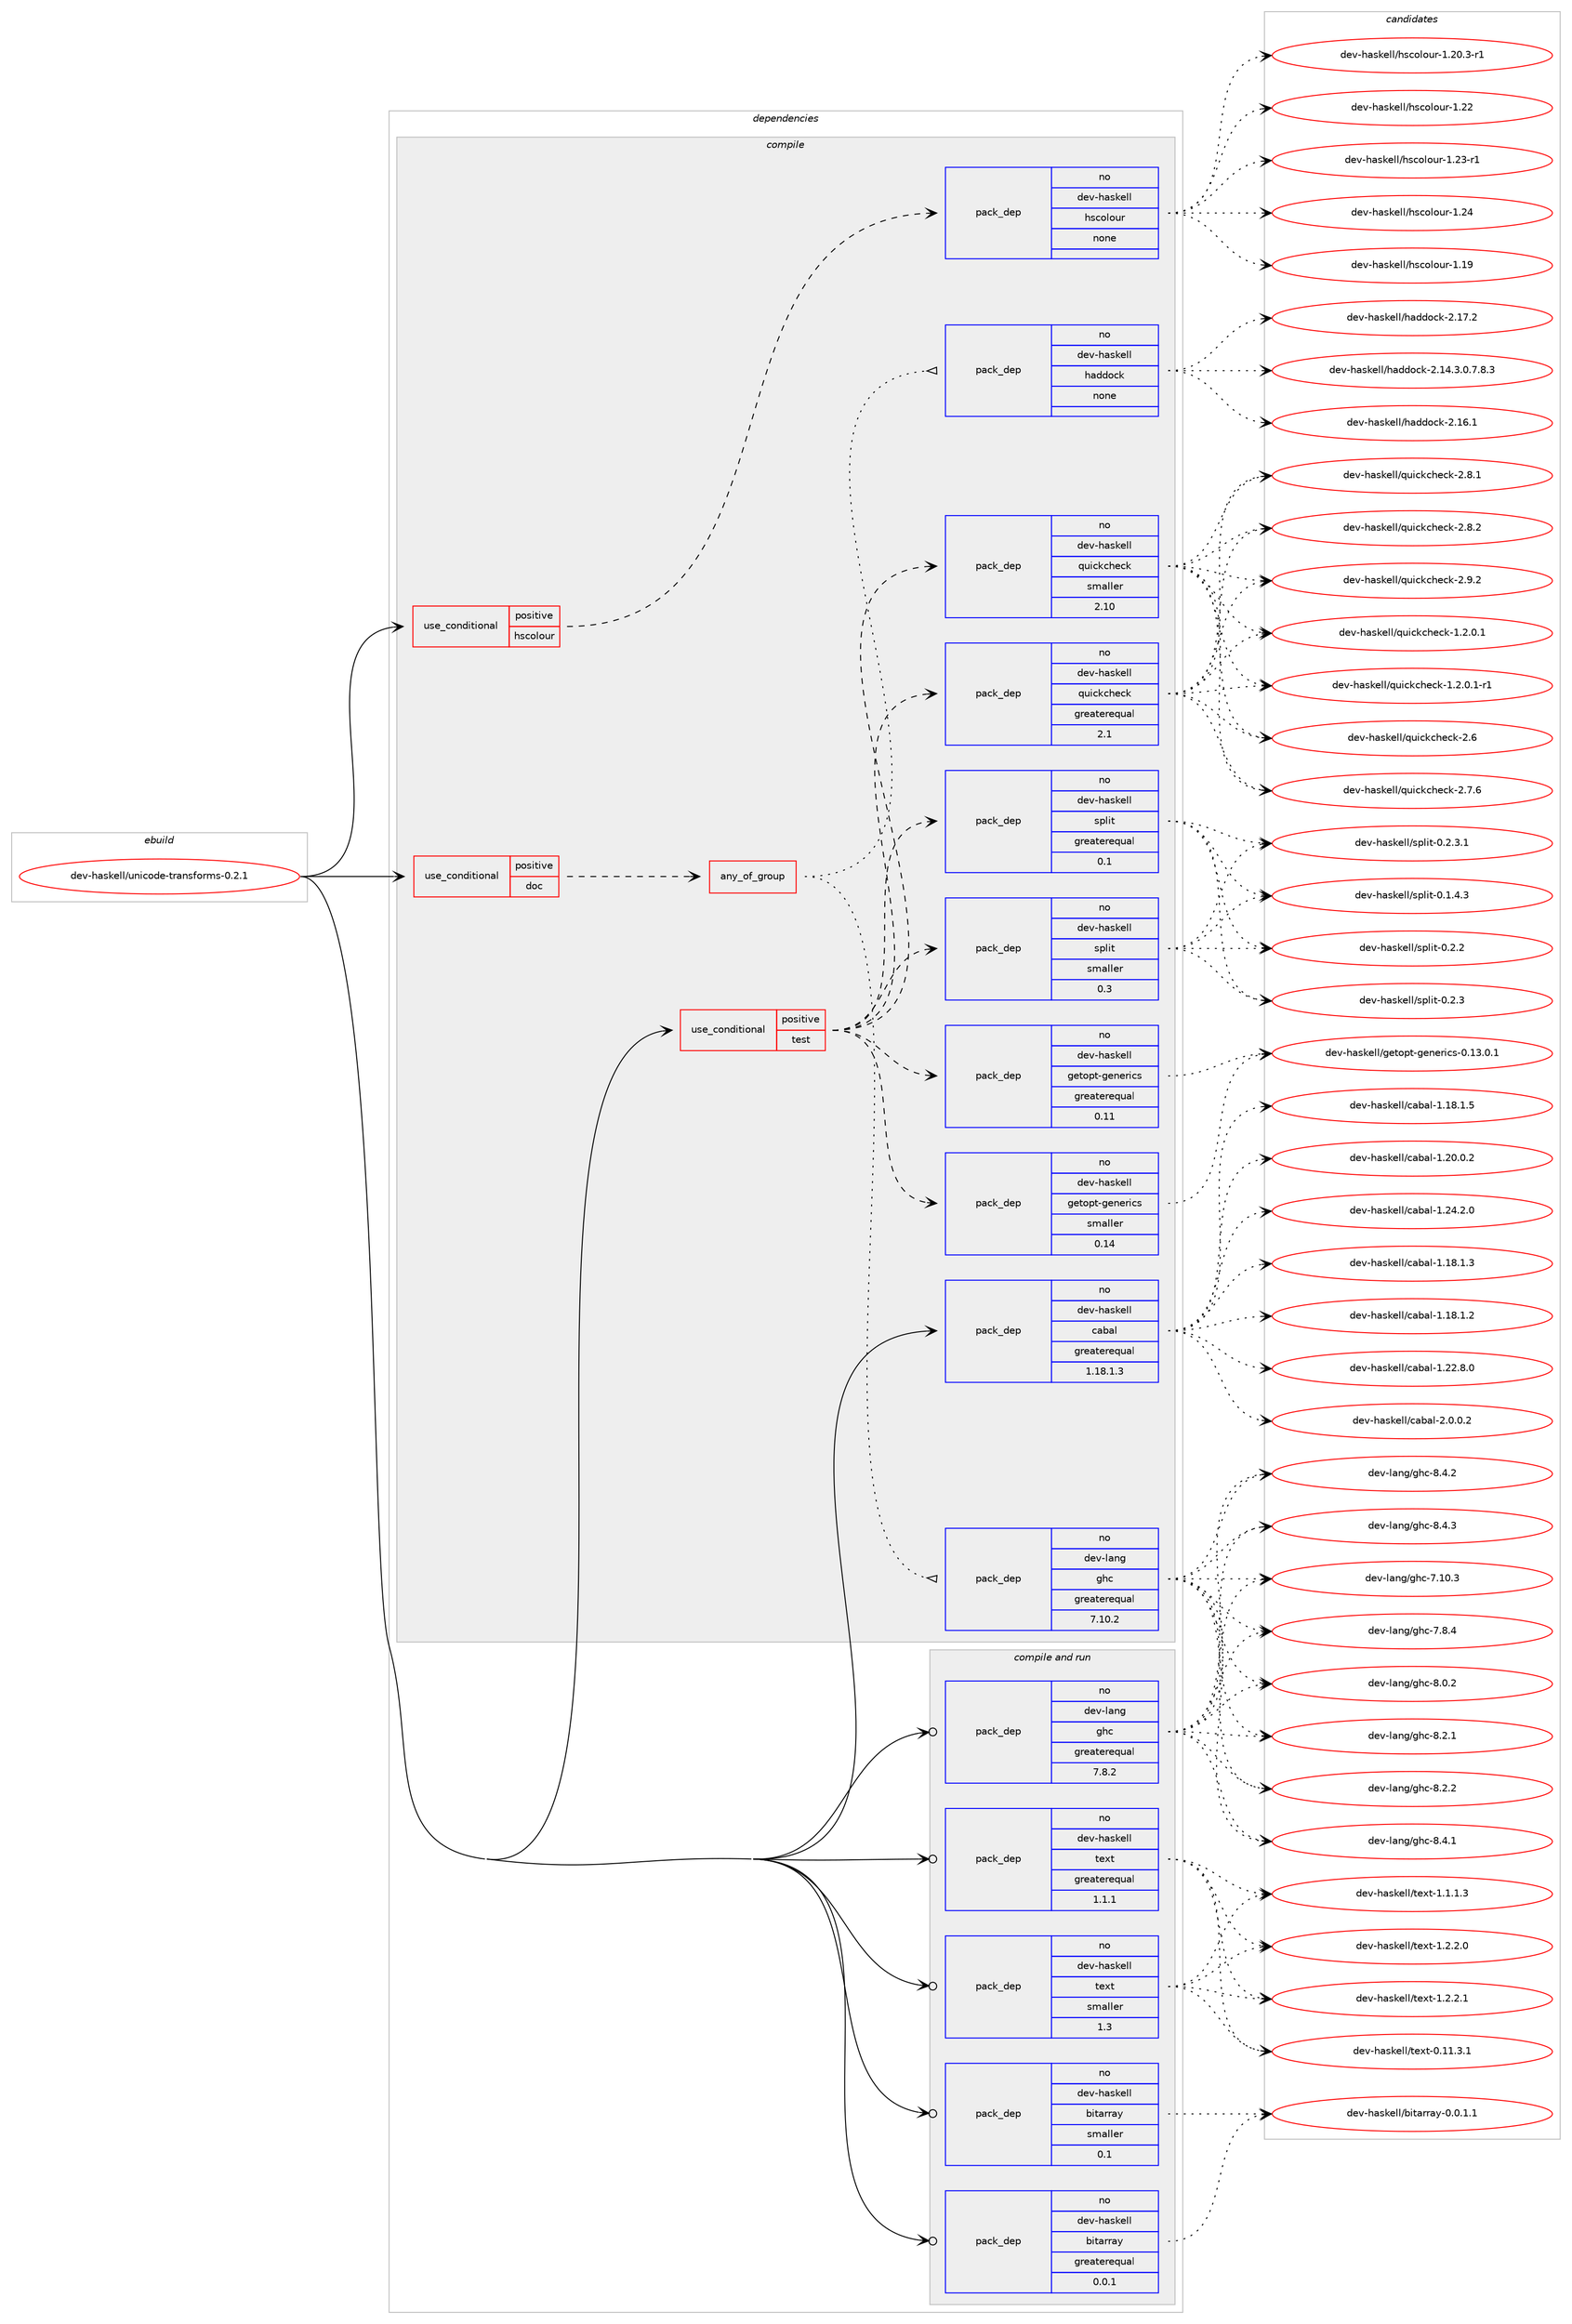 digraph prolog {

# *************
# Graph options
# *************

newrank=true;
concentrate=true;
compound=true;
graph [rankdir=LR,fontname=Helvetica,fontsize=10,ranksep=1.5];#, ranksep=2.5, nodesep=0.2];
edge  [arrowhead=vee];
node  [fontname=Helvetica,fontsize=10];

# **********
# The ebuild
# **********

subgraph cluster_leftcol {
color=gray;
rank=same;
label=<<i>ebuild</i>>;
id [label="dev-haskell/unicode-transforms-0.2.1", color=red, width=4, href="../dev-haskell/unicode-transforms-0.2.1.svg"];
}

# ****************
# The dependencies
# ****************

subgraph cluster_midcol {
color=gray;
label=<<i>dependencies</i>>;
subgraph cluster_compile {
fillcolor="#eeeeee";
style=filled;
label=<<i>compile</i>>;
subgraph cond361871 {
dependency1346523 [label=<<TABLE BORDER="0" CELLBORDER="1" CELLSPACING="0" CELLPADDING="4"><TR><TD ROWSPAN="3" CELLPADDING="10">use_conditional</TD></TR><TR><TD>positive</TD></TR><TR><TD>doc</TD></TR></TABLE>>, shape=none, color=red];
subgraph any21705 {
dependency1346524 [label=<<TABLE BORDER="0" CELLBORDER="1" CELLSPACING="0" CELLPADDING="4"><TR><TD CELLPADDING="10">any_of_group</TD></TR></TABLE>>, shape=none, color=red];subgraph pack962395 {
dependency1346525 [label=<<TABLE BORDER="0" CELLBORDER="1" CELLSPACING="0" CELLPADDING="4" WIDTH="220"><TR><TD ROWSPAN="6" CELLPADDING="30">pack_dep</TD></TR><TR><TD WIDTH="110">no</TD></TR><TR><TD>dev-haskell</TD></TR><TR><TD>haddock</TD></TR><TR><TD>none</TD></TR><TR><TD></TD></TR></TABLE>>, shape=none, color=blue];
}
dependency1346524:e -> dependency1346525:w [weight=20,style="dotted",arrowhead="oinv"];
subgraph pack962396 {
dependency1346526 [label=<<TABLE BORDER="0" CELLBORDER="1" CELLSPACING="0" CELLPADDING="4" WIDTH="220"><TR><TD ROWSPAN="6" CELLPADDING="30">pack_dep</TD></TR><TR><TD WIDTH="110">no</TD></TR><TR><TD>dev-lang</TD></TR><TR><TD>ghc</TD></TR><TR><TD>greaterequal</TD></TR><TR><TD>7.10.2</TD></TR></TABLE>>, shape=none, color=blue];
}
dependency1346524:e -> dependency1346526:w [weight=20,style="dotted",arrowhead="oinv"];
}
dependency1346523:e -> dependency1346524:w [weight=20,style="dashed",arrowhead="vee"];
}
id:e -> dependency1346523:w [weight=20,style="solid",arrowhead="vee"];
subgraph cond361872 {
dependency1346527 [label=<<TABLE BORDER="0" CELLBORDER="1" CELLSPACING="0" CELLPADDING="4"><TR><TD ROWSPAN="3" CELLPADDING="10">use_conditional</TD></TR><TR><TD>positive</TD></TR><TR><TD>hscolour</TD></TR></TABLE>>, shape=none, color=red];
subgraph pack962397 {
dependency1346528 [label=<<TABLE BORDER="0" CELLBORDER="1" CELLSPACING="0" CELLPADDING="4" WIDTH="220"><TR><TD ROWSPAN="6" CELLPADDING="30">pack_dep</TD></TR><TR><TD WIDTH="110">no</TD></TR><TR><TD>dev-haskell</TD></TR><TR><TD>hscolour</TD></TR><TR><TD>none</TD></TR><TR><TD></TD></TR></TABLE>>, shape=none, color=blue];
}
dependency1346527:e -> dependency1346528:w [weight=20,style="dashed",arrowhead="vee"];
}
id:e -> dependency1346527:w [weight=20,style="solid",arrowhead="vee"];
subgraph cond361873 {
dependency1346529 [label=<<TABLE BORDER="0" CELLBORDER="1" CELLSPACING="0" CELLPADDING="4"><TR><TD ROWSPAN="3" CELLPADDING="10">use_conditional</TD></TR><TR><TD>positive</TD></TR><TR><TD>test</TD></TR></TABLE>>, shape=none, color=red];
subgraph pack962398 {
dependency1346530 [label=<<TABLE BORDER="0" CELLBORDER="1" CELLSPACING="0" CELLPADDING="4" WIDTH="220"><TR><TD ROWSPAN="6" CELLPADDING="30">pack_dep</TD></TR><TR><TD WIDTH="110">no</TD></TR><TR><TD>dev-haskell</TD></TR><TR><TD>getopt-generics</TD></TR><TR><TD>greaterequal</TD></TR><TR><TD>0.11</TD></TR></TABLE>>, shape=none, color=blue];
}
dependency1346529:e -> dependency1346530:w [weight=20,style="dashed",arrowhead="vee"];
subgraph pack962399 {
dependency1346531 [label=<<TABLE BORDER="0" CELLBORDER="1" CELLSPACING="0" CELLPADDING="4" WIDTH="220"><TR><TD ROWSPAN="6" CELLPADDING="30">pack_dep</TD></TR><TR><TD WIDTH="110">no</TD></TR><TR><TD>dev-haskell</TD></TR><TR><TD>getopt-generics</TD></TR><TR><TD>smaller</TD></TR><TR><TD>0.14</TD></TR></TABLE>>, shape=none, color=blue];
}
dependency1346529:e -> dependency1346531:w [weight=20,style="dashed",arrowhead="vee"];
subgraph pack962400 {
dependency1346532 [label=<<TABLE BORDER="0" CELLBORDER="1" CELLSPACING="0" CELLPADDING="4" WIDTH="220"><TR><TD ROWSPAN="6" CELLPADDING="30">pack_dep</TD></TR><TR><TD WIDTH="110">no</TD></TR><TR><TD>dev-haskell</TD></TR><TR><TD>quickcheck</TD></TR><TR><TD>greaterequal</TD></TR><TR><TD>2.1</TD></TR></TABLE>>, shape=none, color=blue];
}
dependency1346529:e -> dependency1346532:w [weight=20,style="dashed",arrowhead="vee"];
subgraph pack962401 {
dependency1346533 [label=<<TABLE BORDER="0" CELLBORDER="1" CELLSPACING="0" CELLPADDING="4" WIDTH="220"><TR><TD ROWSPAN="6" CELLPADDING="30">pack_dep</TD></TR><TR><TD WIDTH="110">no</TD></TR><TR><TD>dev-haskell</TD></TR><TR><TD>quickcheck</TD></TR><TR><TD>smaller</TD></TR><TR><TD>2.10</TD></TR></TABLE>>, shape=none, color=blue];
}
dependency1346529:e -> dependency1346533:w [weight=20,style="dashed",arrowhead="vee"];
subgraph pack962402 {
dependency1346534 [label=<<TABLE BORDER="0" CELLBORDER="1" CELLSPACING="0" CELLPADDING="4" WIDTH="220"><TR><TD ROWSPAN="6" CELLPADDING="30">pack_dep</TD></TR><TR><TD WIDTH="110">no</TD></TR><TR><TD>dev-haskell</TD></TR><TR><TD>split</TD></TR><TR><TD>greaterequal</TD></TR><TR><TD>0.1</TD></TR></TABLE>>, shape=none, color=blue];
}
dependency1346529:e -> dependency1346534:w [weight=20,style="dashed",arrowhead="vee"];
subgraph pack962403 {
dependency1346535 [label=<<TABLE BORDER="0" CELLBORDER="1" CELLSPACING="0" CELLPADDING="4" WIDTH="220"><TR><TD ROWSPAN="6" CELLPADDING="30">pack_dep</TD></TR><TR><TD WIDTH="110">no</TD></TR><TR><TD>dev-haskell</TD></TR><TR><TD>split</TD></TR><TR><TD>smaller</TD></TR><TR><TD>0.3</TD></TR></TABLE>>, shape=none, color=blue];
}
dependency1346529:e -> dependency1346535:w [weight=20,style="dashed",arrowhead="vee"];
}
id:e -> dependency1346529:w [weight=20,style="solid",arrowhead="vee"];
subgraph pack962404 {
dependency1346536 [label=<<TABLE BORDER="0" CELLBORDER="1" CELLSPACING="0" CELLPADDING="4" WIDTH="220"><TR><TD ROWSPAN="6" CELLPADDING="30">pack_dep</TD></TR><TR><TD WIDTH="110">no</TD></TR><TR><TD>dev-haskell</TD></TR><TR><TD>cabal</TD></TR><TR><TD>greaterequal</TD></TR><TR><TD>1.18.1.3</TD></TR></TABLE>>, shape=none, color=blue];
}
id:e -> dependency1346536:w [weight=20,style="solid",arrowhead="vee"];
}
subgraph cluster_compileandrun {
fillcolor="#eeeeee";
style=filled;
label=<<i>compile and run</i>>;
subgraph pack962405 {
dependency1346537 [label=<<TABLE BORDER="0" CELLBORDER="1" CELLSPACING="0" CELLPADDING="4" WIDTH="220"><TR><TD ROWSPAN="6" CELLPADDING="30">pack_dep</TD></TR><TR><TD WIDTH="110">no</TD></TR><TR><TD>dev-haskell</TD></TR><TR><TD>bitarray</TD></TR><TR><TD>greaterequal</TD></TR><TR><TD>0.0.1</TD></TR></TABLE>>, shape=none, color=blue];
}
id:e -> dependency1346537:w [weight=20,style="solid",arrowhead="odotvee"];
subgraph pack962406 {
dependency1346538 [label=<<TABLE BORDER="0" CELLBORDER="1" CELLSPACING="0" CELLPADDING="4" WIDTH="220"><TR><TD ROWSPAN="6" CELLPADDING="30">pack_dep</TD></TR><TR><TD WIDTH="110">no</TD></TR><TR><TD>dev-haskell</TD></TR><TR><TD>bitarray</TD></TR><TR><TD>smaller</TD></TR><TR><TD>0.1</TD></TR></TABLE>>, shape=none, color=blue];
}
id:e -> dependency1346538:w [weight=20,style="solid",arrowhead="odotvee"];
subgraph pack962407 {
dependency1346539 [label=<<TABLE BORDER="0" CELLBORDER="1" CELLSPACING="0" CELLPADDING="4" WIDTH="220"><TR><TD ROWSPAN="6" CELLPADDING="30">pack_dep</TD></TR><TR><TD WIDTH="110">no</TD></TR><TR><TD>dev-haskell</TD></TR><TR><TD>text</TD></TR><TR><TD>greaterequal</TD></TR><TR><TD>1.1.1</TD></TR></TABLE>>, shape=none, color=blue];
}
id:e -> dependency1346539:w [weight=20,style="solid",arrowhead="odotvee"];
subgraph pack962408 {
dependency1346540 [label=<<TABLE BORDER="0" CELLBORDER="1" CELLSPACING="0" CELLPADDING="4" WIDTH="220"><TR><TD ROWSPAN="6" CELLPADDING="30">pack_dep</TD></TR><TR><TD WIDTH="110">no</TD></TR><TR><TD>dev-haskell</TD></TR><TR><TD>text</TD></TR><TR><TD>smaller</TD></TR><TR><TD>1.3</TD></TR></TABLE>>, shape=none, color=blue];
}
id:e -> dependency1346540:w [weight=20,style="solid",arrowhead="odotvee"];
subgraph pack962409 {
dependency1346541 [label=<<TABLE BORDER="0" CELLBORDER="1" CELLSPACING="0" CELLPADDING="4" WIDTH="220"><TR><TD ROWSPAN="6" CELLPADDING="30">pack_dep</TD></TR><TR><TD WIDTH="110">no</TD></TR><TR><TD>dev-lang</TD></TR><TR><TD>ghc</TD></TR><TR><TD>greaterequal</TD></TR><TR><TD>7.8.2</TD></TR></TABLE>>, shape=none, color=blue];
}
id:e -> dependency1346541:w [weight=20,style="solid",arrowhead="odotvee"];
}
subgraph cluster_run {
fillcolor="#eeeeee";
style=filled;
label=<<i>run</i>>;
}
}

# **************
# The candidates
# **************

subgraph cluster_choices {
rank=same;
color=gray;
label=<<i>candidates</i>>;

subgraph choice962395 {
color=black;
nodesep=1;
choice1001011184510497115107101108108471049710010011199107455046495246514648465546564651 [label="dev-haskell/haddock-2.14.3.0.7.8.3", color=red, width=4,href="../dev-haskell/haddock-2.14.3.0.7.8.3.svg"];
choice100101118451049711510710110810847104971001001119910745504649544649 [label="dev-haskell/haddock-2.16.1", color=red, width=4,href="../dev-haskell/haddock-2.16.1.svg"];
choice100101118451049711510710110810847104971001001119910745504649554650 [label="dev-haskell/haddock-2.17.2", color=red, width=4,href="../dev-haskell/haddock-2.17.2.svg"];
dependency1346525:e -> choice1001011184510497115107101108108471049710010011199107455046495246514648465546564651:w [style=dotted,weight="100"];
dependency1346525:e -> choice100101118451049711510710110810847104971001001119910745504649544649:w [style=dotted,weight="100"];
dependency1346525:e -> choice100101118451049711510710110810847104971001001119910745504649554650:w [style=dotted,weight="100"];
}
subgraph choice962396 {
color=black;
nodesep=1;
choice1001011184510897110103471031049945554649484651 [label="dev-lang/ghc-7.10.3", color=red, width=4,href="../dev-lang/ghc-7.10.3.svg"];
choice10010111845108971101034710310499455546564652 [label="dev-lang/ghc-7.8.4", color=red, width=4,href="../dev-lang/ghc-7.8.4.svg"];
choice10010111845108971101034710310499455646484650 [label="dev-lang/ghc-8.0.2", color=red, width=4,href="../dev-lang/ghc-8.0.2.svg"];
choice10010111845108971101034710310499455646504649 [label="dev-lang/ghc-8.2.1", color=red, width=4,href="../dev-lang/ghc-8.2.1.svg"];
choice10010111845108971101034710310499455646504650 [label="dev-lang/ghc-8.2.2", color=red, width=4,href="../dev-lang/ghc-8.2.2.svg"];
choice10010111845108971101034710310499455646524649 [label="dev-lang/ghc-8.4.1", color=red, width=4,href="../dev-lang/ghc-8.4.1.svg"];
choice10010111845108971101034710310499455646524650 [label="dev-lang/ghc-8.4.2", color=red, width=4,href="../dev-lang/ghc-8.4.2.svg"];
choice10010111845108971101034710310499455646524651 [label="dev-lang/ghc-8.4.3", color=red, width=4,href="../dev-lang/ghc-8.4.3.svg"];
dependency1346526:e -> choice1001011184510897110103471031049945554649484651:w [style=dotted,weight="100"];
dependency1346526:e -> choice10010111845108971101034710310499455546564652:w [style=dotted,weight="100"];
dependency1346526:e -> choice10010111845108971101034710310499455646484650:w [style=dotted,weight="100"];
dependency1346526:e -> choice10010111845108971101034710310499455646504649:w [style=dotted,weight="100"];
dependency1346526:e -> choice10010111845108971101034710310499455646504650:w [style=dotted,weight="100"];
dependency1346526:e -> choice10010111845108971101034710310499455646524649:w [style=dotted,weight="100"];
dependency1346526:e -> choice10010111845108971101034710310499455646524650:w [style=dotted,weight="100"];
dependency1346526:e -> choice10010111845108971101034710310499455646524651:w [style=dotted,weight="100"];
}
subgraph choice962397 {
color=black;
nodesep=1;
choice100101118451049711510710110810847104115991111081111171144549464957 [label="dev-haskell/hscolour-1.19", color=red, width=4,href="../dev-haskell/hscolour-1.19.svg"];
choice10010111845104971151071011081084710411599111108111117114454946504846514511449 [label="dev-haskell/hscolour-1.20.3-r1", color=red, width=4,href="../dev-haskell/hscolour-1.20.3-r1.svg"];
choice100101118451049711510710110810847104115991111081111171144549465050 [label="dev-haskell/hscolour-1.22", color=red, width=4,href="../dev-haskell/hscolour-1.22.svg"];
choice1001011184510497115107101108108471041159911110811111711445494650514511449 [label="dev-haskell/hscolour-1.23-r1", color=red, width=4,href="../dev-haskell/hscolour-1.23-r1.svg"];
choice100101118451049711510710110810847104115991111081111171144549465052 [label="dev-haskell/hscolour-1.24", color=red, width=4,href="../dev-haskell/hscolour-1.24.svg"];
dependency1346528:e -> choice100101118451049711510710110810847104115991111081111171144549464957:w [style=dotted,weight="100"];
dependency1346528:e -> choice10010111845104971151071011081084710411599111108111117114454946504846514511449:w [style=dotted,weight="100"];
dependency1346528:e -> choice100101118451049711510710110810847104115991111081111171144549465050:w [style=dotted,weight="100"];
dependency1346528:e -> choice1001011184510497115107101108108471041159911110811111711445494650514511449:w [style=dotted,weight="100"];
dependency1346528:e -> choice100101118451049711510710110810847104115991111081111171144549465052:w [style=dotted,weight="100"];
}
subgraph choice962398 {
color=black;
nodesep=1;
choice1001011184510497115107101108108471031011161111121164510310111010111410599115454846495146484649 [label="dev-haskell/getopt-generics-0.13.0.1", color=red, width=4,href="../dev-haskell/getopt-generics-0.13.0.1.svg"];
dependency1346530:e -> choice1001011184510497115107101108108471031011161111121164510310111010111410599115454846495146484649:w [style=dotted,weight="100"];
}
subgraph choice962399 {
color=black;
nodesep=1;
choice1001011184510497115107101108108471031011161111121164510310111010111410599115454846495146484649 [label="dev-haskell/getopt-generics-0.13.0.1", color=red, width=4,href="../dev-haskell/getopt-generics-0.13.0.1.svg"];
dependency1346531:e -> choice1001011184510497115107101108108471031011161111121164510310111010111410599115454846495146484649:w [style=dotted,weight="100"];
}
subgraph choice962400 {
color=black;
nodesep=1;
choice1001011184510497115107101108108471131171059910799104101991074549465046484649 [label="dev-haskell/quickcheck-1.2.0.1", color=red, width=4,href="../dev-haskell/quickcheck-1.2.0.1.svg"];
choice10010111845104971151071011081084711311710599107991041019910745494650464846494511449 [label="dev-haskell/quickcheck-1.2.0.1-r1", color=red, width=4,href="../dev-haskell/quickcheck-1.2.0.1-r1.svg"];
choice10010111845104971151071011081084711311710599107991041019910745504654 [label="dev-haskell/quickcheck-2.6", color=red, width=4,href="../dev-haskell/quickcheck-2.6.svg"];
choice100101118451049711510710110810847113117105991079910410199107455046554654 [label="dev-haskell/quickcheck-2.7.6", color=red, width=4,href="../dev-haskell/quickcheck-2.7.6.svg"];
choice100101118451049711510710110810847113117105991079910410199107455046564649 [label="dev-haskell/quickcheck-2.8.1", color=red, width=4,href="../dev-haskell/quickcheck-2.8.1.svg"];
choice100101118451049711510710110810847113117105991079910410199107455046564650 [label="dev-haskell/quickcheck-2.8.2", color=red, width=4,href="../dev-haskell/quickcheck-2.8.2.svg"];
choice100101118451049711510710110810847113117105991079910410199107455046574650 [label="dev-haskell/quickcheck-2.9.2", color=red, width=4,href="../dev-haskell/quickcheck-2.9.2.svg"];
dependency1346532:e -> choice1001011184510497115107101108108471131171059910799104101991074549465046484649:w [style=dotted,weight="100"];
dependency1346532:e -> choice10010111845104971151071011081084711311710599107991041019910745494650464846494511449:w [style=dotted,weight="100"];
dependency1346532:e -> choice10010111845104971151071011081084711311710599107991041019910745504654:w [style=dotted,weight="100"];
dependency1346532:e -> choice100101118451049711510710110810847113117105991079910410199107455046554654:w [style=dotted,weight="100"];
dependency1346532:e -> choice100101118451049711510710110810847113117105991079910410199107455046564649:w [style=dotted,weight="100"];
dependency1346532:e -> choice100101118451049711510710110810847113117105991079910410199107455046564650:w [style=dotted,weight="100"];
dependency1346532:e -> choice100101118451049711510710110810847113117105991079910410199107455046574650:w [style=dotted,weight="100"];
}
subgraph choice962401 {
color=black;
nodesep=1;
choice1001011184510497115107101108108471131171059910799104101991074549465046484649 [label="dev-haskell/quickcheck-1.2.0.1", color=red, width=4,href="../dev-haskell/quickcheck-1.2.0.1.svg"];
choice10010111845104971151071011081084711311710599107991041019910745494650464846494511449 [label="dev-haskell/quickcheck-1.2.0.1-r1", color=red, width=4,href="../dev-haskell/quickcheck-1.2.0.1-r1.svg"];
choice10010111845104971151071011081084711311710599107991041019910745504654 [label="dev-haskell/quickcheck-2.6", color=red, width=4,href="../dev-haskell/quickcheck-2.6.svg"];
choice100101118451049711510710110810847113117105991079910410199107455046554654 [label="dev-haskell/quickcheck-2.7.6", color=red, width=4,href="../dev-haskell/quickcheck-2.7.6.svg"];
choice100101118451049711510710110810847113117105991079910410199107455046564649 [label="dev-haskell/quickcheck-2.8.1", color=red, width=4,href="../dev-haskell/quickcheck-2.8.1.svg"];
choice100101118451049711510710110810847113117105991079910410199107455046564650 [label="dev-haskell/quickcheck-2.8.2", color=red, width=4,href="../dev-haskell/quickcheck-2.8.2.svg"];
choice100101118451049711510710110810847113117105991079910410199107455046574650 [label="dev-haskell/quickcheck-2.9.2", color=red, width=4,href="../dev-haskell/quickcheck-2.9.2.svg"];
dependency1346533:e -> choice1001011184510497115107101108108471131171059910799104101991074549465046484649:w [style=dotted,weight="100"];
dependency1346533:e -> choice10010111845104971151071011081084711311710599107991041019910745494650464846494511449:w [style=dotted,weight="100"];
dependency1346533:e -> choice10010111845104971151071011081084711311710599107991041019910745504654:w [style=dotted,weight="100"];
dependency1346533:e -> choice100101118451049711510710110810847113117105991079910410199107455046554654:w [style=dotted,weight="100"];
dependency1346533:e -> choice100101118451049711510710110810847113117105991079910410199107455046564649:w [style=dotted,weight="100"];
dependency1346533:e -> choice100101118451049711510710110810847113117105991079910410199107455046564650:w [style=dotted,weight="100"];
dependency1346533:e -> choice100101118451049711510710110810847113117105991079910410199107455046574650:w [style=dotted,weight="100"];
}
subgraph choice962402 {
color=black;
nodesep=1;
choice1001011184510497115107101108108471151121081051164548464946524651 [label="dev-haskell/split-0.1.4.3", color=red, width=4,href="../dev-haskell/split-0.1.4.3.svg"];
choice100101118451049711510710110810847115112108105116454846504650 [label="dev-haskell/split-0.2.2", color=red, width=4,href="../dev-haskell/split-0.2.2.svg"];
choice100101118451049711510710110810847115112108105116454846504651 [label="dev-haskell/split-0.2.3", color=red, width=4,href="../dev-haskell/split-0.2.3.svg"];
choice1001011184510497115107101108108471151121081051164548465046514649 [label="dev-haskell/split-0.2.3.1", color=red, width=4,href="../dev-haskell/split-0.2.3.1.svg"];
dependency1346534:e -> choice1001011184510497115107101108108471151121081051164548464946524651:w [style=dotted,weight="100"];
dependency1346534:e -> choice100101118451049711510710110810847115112108105116454846504650:w [style=dotted,weight="100"];
dependency1346534:e -> choice100101118451049711510710110810847115112108105116454846504651:w [style=dotted,weight="100"];
dependency1346534:e -> choice1001011184510497115107101108108471151121081051164548465046514649:w [style=dotted,weight="100"];
}
subgraph choice962403 {
color=black;
nodesep=1;
choice1001011184510497115107101108108471151121081051164548464946524651 [label="dev-haskell/split-0.1.4.3", color=red, width=4,href="../dev-haskell/split-0.1.4.3.svg"];
choice100101118451049711510710110810847115112108105116454846504650 [label="dev-haskell/split-0.2.2", color=red, width=4,href="../dev-haskell/split-0.2.2.svg"];
choice100101118451049711510710110810847115112108105116454846504651 [label="dev-haskell/split-0.2.3", color=red, width=4,href="../dev-haskell/split-0.2.3.svg"];
choice1001011184510497115107101108108471151121081051164548465046514649 [label="dev-haskell/split-0.2.3.1", color=red, width=4,href="../dev-haskell/split-0.2.3.1.svg"];
dependency1346535:e -> choice1001011184510497115107101108108471151121081051164548464946524651:w [style=dotted,weight="100"];
dependency1346535:e -> choice100101118451049711510710110810847115112108105116454846504650:w [style=dotted,weight="100"];
dependency1346535:e -> choice100101118451049711510710110810847115112108105116454846504651:w [style=dotted,weight="100"];
dependency1346535:e -> choice1001011184510497115107101108108471151121081051164548465046514649:w [style=dotted,weight="100"];
}
subgraph choice962404 {
color=black;
nodesep=1;
choice10010111845104971151071011081084799979897108454946495646494650 [label="dev-haskell/cabal-1.18.1.2", color=red, width=4,href="../dev-haskell/cabal-1.18.1.2.svg"];
choice10010111845104971151071011081084799979897108454946495646494651 [label="dev-haskell/cabal-1.18.1.3", color=red, width=4,href="../dev-haskell/cabal-1.18.1.3.svg"];
choice10010111845104971151071011081084799979897108454946495646494653 [label="dev-haskell/cabal-1.18.1.5", color=red, width=4,href="../dev-haskell/cabal-1.18.1.5.svg"];
choice10010111845104971151071011081084799979897108454946504846484650 [label="dev-haskell/cabal-1.20.0.2", color=red, width=4,href="../dev-haskell/cabal-1.20.0.2.svg"];
choice10010111845104971151071011081084799979897108454946505046564648 [label="dev-haskell/cabal-1.22.8.0", color=red, width=4,href="../dev-haskell/cabal-1.22.8.0.svg"];
choice10010111845104971151071011081084799979897108454946505246504648 [label="dev-haskell/cabal-1.24.2.0", color=red, width=4,href="../dev-haskell/cabal-1.24.2.0.svg"];
choice100101118451049711510710110810847999798971084550464846484650 [label="dev-haskell/cabal-2.0.0.2", color=red, width=4,href="../dev-haskell/cabal-2.0.0.2.svg"];
dependency1346536:e -> choice10010111845104971151071011081084799979897108454946495646494650:w [style=dotted,weight="100"];
dependency1346536:e -> choice10010111845104971151071011081084799979897108454946495646494651:w [style=dotted,weight="100"];
dependency1346536:e -> choice10010111845104971151071011081084799979897108454946495646494653:w [style=dotted,weight="100"];
dependency1346536:e -> choice10010111845104971151071011081084799979897108454946504846484650:w [style=dotted,weight="100"];
dependency1346536:e -> choice10010111845104971151071011081084799979897108454946505046564648:w [style=dotted,weight="100"];
dependency1346536:e -> choice10010111845104971151071011081084799979897108454946505246504648:w [style=dotted,weight="100"];
dependency1346536:e -> choice100101118451049711510710110810847999798971084550464846484650:w [style=dotted,weight="100"];
}
subgraph choice962405 {
color=black;
nodesep=1;
choice1001011184510497115107101108108479810511697114114971214548464846494649 [label="dev-haskell/bitarray-0.0.1.1", color=red, width=4,href="../dev-haskell/bitarray-0.0.1.1.svg"];
dependency1346537:e -> choice1001011184510497115107101108108479810511697114114971214548464846494649:w [style=dotted,weight="100"];
}
subgraph choice962406 {
color=black;
nodesep=1;
choice1001011184510497115107101108108479810511697114114971214548464846494649 [label="dev-haskell/bitarray-0.0.1.1", color=red, width=4,href="../dev-haskell/bitarray-0.0.1.1.svg"];
dependency1346538:e -> choice1001011184510497115107101108108479810511697114114971214548464846494649:w [style=dotted,weight="100"];
}
subgraph choice962407 {
color=black;
nodesep=1;
choice100101118451049711510710110810847116101120116454846494946514649 [label="dev-haskell/text-0.11.3.1", color=red, width=4,href="../dev-haskell/text-0.11.3.1.svg"];
choice1001011184510497115107101108108471161011201164549464946494651 [label="dev-haskell/text-1.1.1.3", color=red, width=4,href="../dev-haskell/text-1.1.1.3.svg"];
choice1001011184510497115107101108108471161011201164549465046504648 [label="dev-haskell/text-1.2.2.0", color=red, width=4,href="../dev-haskell/text-1.2.2.0.svg"];
choice1001011184510497115107101108108471161011201164549465046504649 [label="dev-haskell/text-1.2.2.1", color=red, width=4,href="../dev-haskell/text-1.2.2.1.svg"];
dependency1346539:e -> choice100101118451049711510710110810847116101120116454846494946514649:w [style=dotted,weight="100"];
dependency1346539:e -> choice1001011184510497115107101108108471161011201164549464946494651:w [style=dotted,weight="100"];
dependency1346539:e -> choice1001011184510497115107101108108471161011201164549465046504648:w [style=dotted,weight="100"];
dependency1346539:e -> choice1001011184510497115107101108108471161011201164549465046504649:w [style=dotted,weight="100"];
}
subgraph choice962408 {
color=black;
nodesep=1;
choice100101118451049711510710110810847116101120116454846494946514649 [label="dev-haskell/text-0.11.3.1", color=red, width=4,href="../dev-haskell/text-0.11.3.1.svg"];
choice1001011184510497115107101108108471161011201164549464946494651 [label="dev-haskell/text-1.1.1.3", color=red, width=4,href="../dev-haskell/text-1.1.1.3.svg"];
choice1001011184510497115107101108108471161011201164549465046504648 [label="dev-haskell/text-1.2.2.0", color=red, width=4,href="../dev-haskell/text-1.2.2.0.svg"];
choice1001011184510497115107101108108471161011201164549465046504649 [label="dev-haskell/text-1.2.2.1", color=red, width=4,href="../dev-haskell/text-1.2.2.1.svg"];
dependency1346540:e -> choice100101118451049711510710110810847116101120116454846494946514649:w [style=dotted,weight="100"];
dependency1346540:e -> choice1001011184510497115107101108108471161011201164549464946494651:w [style=dotted,weight="100"];
dependency1346540:e -> choice1001011184510497115107101108108471161011201164549465046504648:w [style=dotted,weight="100"];
dependency1346540:e -> choice1001011184510497115107101108108471161011201164549465046504649:w [style=dotted,weight="100"];
}
subgraph choice962409 {
color=black;
nodesep=1;
choice1001011184510897110103471031049945554649484651 [label="dev-lang/ghc-7.10.3", color=red, width=4,href="../dev-lang/ghc-7.10.3.svg"];
choice10010111845108971101034710310499455546564652 [label="dev-lang/ghc-7.8.4", color=red, width=4,href="../dev-lang/ghc-7.8.4.svg"];
choice10010111845108971101034710310499455646484650 [label="dev-lang/ghc-8.0.2", color=red, width=4,href="../dev-lang/ghc-8.0.2.svg"];
choice10010111845108971101034710310499455646504649 [label="dev-lang/ghc-8.2.1", color=red, width=4,href="../dev-lang/ghc-8.2.1.svg"];
choice10010111845108971101034710310499455646504650 [label="dev-lang/ghc-8.2.2", color=red, width=4,href="../dev-lang/ghc-8.2.2.svg"];
choice10010111845108971101034710310499455646524649 [label="dev-lang/ghc-8.4.1", color=red, width=4,href="../dev-lang/ghc-8.4.1.svg"];
choice10010111845108971101034710310499455646524650 [label="dev-lang/ghc-8.4.2", color=red, width=4,href="../dev-lang/ghc-8.4.2.svg"];
choice10010111845108971101034710310499455646524651 [label="dev-lang/ghc-8.4.3", color=red, width=4,href="../dev-lang/ghc-8.4.3.svg"];
dependency1346541:e -> choice1001011184510897110103471031049945554649484651:w [style=dotted,weight="100"];
dependency1346541:e -> choice10010111845108971101034710310499455546564652:w [style=dotted,weight="100"];
dependency1346541:e -> choice10010111845108971101034710310499455646484650:w [style=dotted,weight="100"];
dependency1346541:e -> choice10010111845108971101034710310499455646504649:w [style=dotted,weight="100"];
dependency1346541:e -> choice10010111845108971101034710310499455646504650:w [style=dotted,weight="100"];
dependency1346541:e -> choice10010111845108971101034710310499455646524649:w [style=dotted,weight="100"];
dependency1346541:e -> choice10010111845108971101034710310499455646524650:w [style=dotted,weight="100"];
dependency1346541:e -> choice10010111845108971101034710310499455646524651:w [style=dotted,weight="100"];
}
}

}
